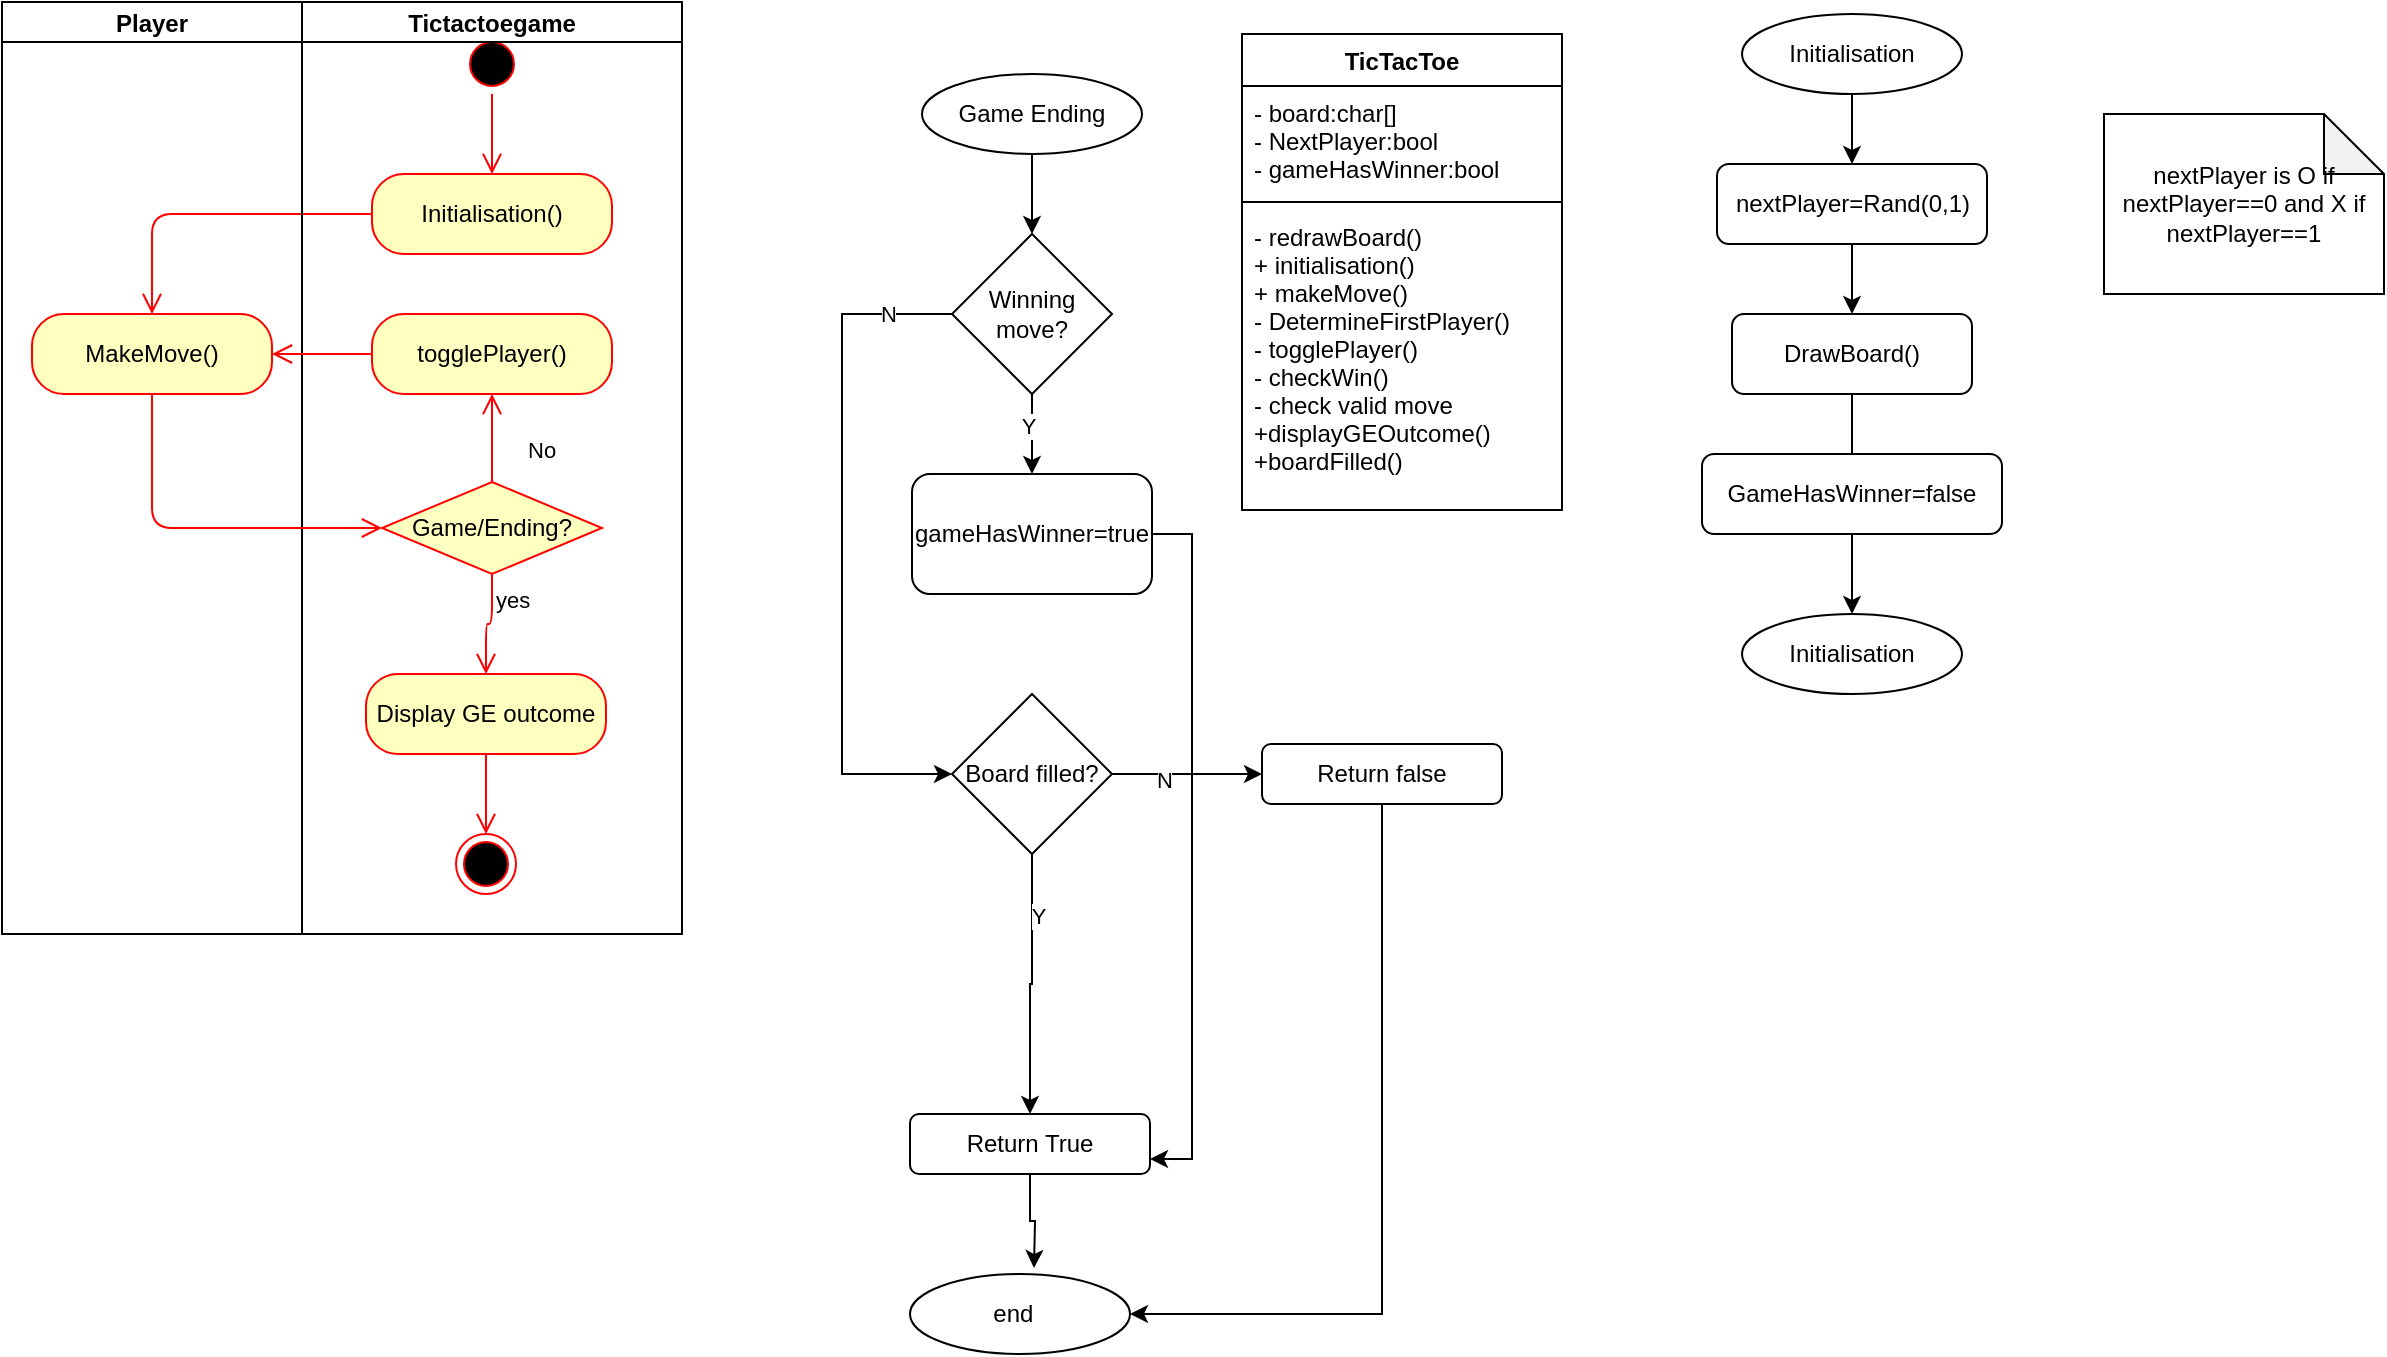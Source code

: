 <mxfile version="13.1.8" type="device"><diagram id="v5p7-VNO4W9mRX8oZgQl" name="Page-1"><mxGraphModel dx="786" dy="465" grid="1" gridSize="10" guides="1" tooltips="1" connect="1" arrows="1" fold="1" page="1" pageScale="1" pageWidth="827" pageHeight="1169" math="0" shadow="0"><root><mxCell id="0"/><mxCell id="1" parent="0"/><mxCell id="NgTid01OKqmZTey3ilRn-6" value="" style="ellipse;html=1;shape=startState;fillColor=#000000;strokeColor=#ff0000;" parent="1" vertex="1"><mxGeometry x="350" y="100" width="30" height="30" as="geometry"/></mxCell><mxCell id="NgTid01OKqmZTey3ilRn-7" value="" style="edgeStyle=orthogonalEdgeStyle;html=1;verticalAlign=bottom;endArrow=open;endSize=8;strokeColor=#ff0000;entryX=0.5;entryY=0;entryDx=0;entryDy=0;" parent="1" source="NgTid01OKqmZTey3ilRn-6" target="NgTid01OKqmZTey3ilRn-9" edge="1"><mxGeometry relative="1" as="geometry"><mxPoint x="365" y="190" as="targetPoint"/><Array as="points"/></mxGeometry></mxCell><mxCell id="NgTid01OKqmZTey3ilRn-10" value="" style="edgeStyle=orthogonalEdgeStyle;html=1;verticalAlign=bottom;endArrow=open;endSize=8;strokeColor=#ff0000;" parent="1" source="NgTid01OKqmZTey3ilRn-9" target="NgTid01OKqmZTey3ilRn-13" edge="1"><mxGeometry relative="1" as="geometry"><mxPoint x="365" y="290" as="targetPoint"/></mxGeometry></mxCell><mxCell id="NgTid01OKqmZTey3ilRn-11" value="Player" style="swimlane;startSize=20;" parent="1" vertex="1"><mxGeometry x="120" y="84" width="150" height="466" as="geometry"/></mxCell><mxCell id="NgTid01OKqmZTey3ilRn-13" value="MakeMove()" style="rounded=1;whiteSpace=wrap;html=1;arcSize=40;fontColor=#000000;fillColor=#ffffc0;strokeColor=#ff0000;" parent="NgTid01OKqmZTey3ilRn-11" vertex="1"><mxGeometry x="15" y="156" width="120" height="40" as="geometry"/></mxCell><mxCell id="NgTid01OKqmZTey3ilRn-12" value="Tictactoegame" style="swimlane;startSize=20;" parent="1" vertex="1"><mxGeometry x="270" y="84" width="190" height="466" as="geometry"/></mxCell><mxCell id="NgTid01OKqmZTey3ilRn-5" value="" style="ellipse;html=1;shape=endState;fillColor=#000000;strokeColor=#ff0000;" parent="NgTid01OKqmZTey3ilRn-12" vertex="1"><mxGeometry x="77" y="416" width="30" height="30" as="geometry"/></mxCell><mxCell id="NgTid01OKqmZTey3ilRn-17" value="Game/Ending?" style="rhombus;whiteSpace=wrap;html=1;fillColor=#ffffc0;strokeColor=#ff0000;" parent="NgTid01OKqmZTey3ilRn-12" vertex="1"><mxGeometry x="40" y="240" width="110" height="46" as="geometry"/></mxCell><mxCell id="NgTid01OKqmZTey3ilRn-19" value="yes" style="edgeStyle=orthogonalEdgeStyle;html=1;align=left;verticalAlign=top;endArrow=open;endSize=8;strokeColor=#ff0000;entryX=0.5;entryY=0;entryDx=0;entryDy=0;" parent="NgTid01OKqmZTey3ilRn-12" source="NgTid01OKqmZTey3ilRn-17" target="NgTid01OKqmZTey3ilRn-20" edge="1"><mxGeometry x="-1" relative="1" as="geometry"><mxPoint x="93" y="316" as="targetPoint"/></mxGeometry></mxCell><mxCell id="NgTid01OKqmZTey3ilRn-20" value="Display GE outcome" style="rounded=1;whiteSpace=wrap;html=1;arcSize=40;fontColor=#000000;fillColor=#ffffc0;strokeColor=#ff0000;" parent="NgTid01OKqmZTey3ilRn-12" vertex="1"><mxGeometry x="32" y="336" width="120" height="40" as="geometry"/></mxCell><mxCell id="NgTid01OKqmZTey3ilRn-21" value="" style="edgeStyle=orthogonalEdgeStyle;html=1;verticalAlign=bottom;endArrow=open;endSize=8;strokeColor=#ff0000;" parent="NgTid01OKqmZTey3ilRn-12" source="NgTid01OKqmZTey3ilRn-20" edge="1"><mxGeometry relative="1" as="geometry"><mxPoint x="92" y="416" as="targetPoint"/></mxGeometry></mxCell><mxCell id="NgTid01OKqmZTey3ilRn-22" value="togglePlayer()" style="rounded=1;whiteSpace=wrap;html=1;arcSize=40;fontColor=#000000;fillColor=#ffffc0;strokeColor=#ff0000;" parent="NgTid01OKqmZTey3ilRn-12" vertex="1"><mxGeometry x="35" y="156" width="120" height="40" as="geometry"/></mxCell><mxCell id="NgTid01OKqmZTey3ilRn-24" value="No" style="edgeStyle=orthogonalEdgeStyle;html=1;align=left;verticalAlign=top;endArrow=open;endSize=8;strokeColor=#ff0000;exitX=0.5;exitY=0;exitDx=0;exitDy=0;entryX=0.5;entryY=1;entryDx=0;entryDy=0;" parent="NgTid01OKqmZTey3ilRn-12" source="NgTid01OKqmZTey3ilRn-17" target="NgTid01OKqmZTey3ilRn-22" edge="1"><mxGeometry x="0.333" y="-15" relative="1" as="geometry"><mxPoint x="94.5" y="206" as="targetPoint"/><mxPoint x="94.5" y="236" as="sourcePoint"/><mxPoint x="1" as="offset"/></mxGeometry></mxCell><mxCell id="NgTid01OKqmZTey3ilRn-9" value="Initialisation()" style="rounded=1;whiteSpace=wrap;html=1;arcSize=40;fontColor=#000000;fillColor=#ffffc0;strokeColor=#ff0000;" parent="NgTid01OKqmZTey3ilRn-12" vertex="1"><mxGeometry x="35" y="86" width="120" height="40" as="geometry"/></mxCell><mxCell id="NgTid01OKqmZTey3ilRn-29" value="" style="edgeStyle=orthogonalEdgeStyle;html=1;align=left;verticalAlign=top;endArrow=open;endSize=8;strokeColor=#ff0000;entryX=0;entryY=0.5;entryDx=0;entryDy=0;exitX=0.5;exitY=1;exitDx=0;exitDy=0;" parent="1" source="NgTid01OKqmZTey3ilRn-13" target="NgTid01OKqmZTey3ilRn-17" edge="1"><mxGeometry x="0.333" y="-15" relative="1" as="geometry"><mxPoint x="220" y="324" as="targetPoint"/><mxPoint x="220" y="354" as="sourcePoint"/><mxPoint x="1" as="offset"/></mxGeometry></mxCell><mxCell id="NgTid01OKqmZTey3ilRn-31" value="" style="edgeStyle=orthogonalEdgeStyle;html=1;verticalAlign=bottom;endArrow=open;endSize=8;strokeColor=#ff0000;entryX=1;entryY=0.5;entryDx=0;entryDy=0;" parent="1" source="NgTid01OKqmZTey3ilRn-22" target="NgTid01OKqmZTey3ilRn-13" edge="1"><mxGeometry relative="1" as="geometry"><mxPoint x="480" y="324" as="targetPoint"/><mxPoint x="480" y="264" as="sourcePoint"/></mxGeometry></mxCell><mxCell id="NgTid01OKqmZTey3ilRn-37" style="edgeStyle=orthogonalEdgeStyle;rounded=0;orthogonalLoop=1;jettySize=auto;html=1;exitX=0.5;exitY=1;exitDx=0;exitDy=0;entryX=0.5;entryY=0;entryDx=0;entryDy=0;" parent="1" source="NgTid01OKqmZTey3ilRn-33" target="NgTid01OKqmZTey3ilRn-34" edge="1"><mxGeometry relative="1" as="geometry"/></mxCell><mxCell id="NgTid01OKqmZTey3ilRn-33" value="Game Ending" style="ellipse;whiteSpace=wrap;html=1;" parent="1" vertex="1"><mxGeometry x="580" y="120" width="110" height="40" as="geometry"/></mxCell><mxCell id="NgTid01OKqmZTey3ilRn-38" style="edgeStyle=orthogonalEdgeStyle;rounded=0;orthogonalLoop=1;jettySize=auto;html=1;exitX=0.5;exitY=1;exitDx=0;exitDy=0;entryX=0.5;entryY=0;entryDx=0;entryDy=0;" parent="1" source="NgTid01OKqmZTey3ilRn-34" target="NgTid01OKqmZTey3ilRn-35" edge="1"><mxGeometry relative="1" as="geometry"/></mxCell><mxCell id="NgTid01OKqmZTey3ilRn-67" value="Y" style="edgeLabel;html=1;align=center;verticalAlign=middle;resizable=0;points=[];" parent="NgTid01OKqmZTey3ilRn-38" vertex="1" connectable="0"><mxGeometry x="-0.2" y="-2" relative="1" as="geometry"><mxPoint as="offset"/></mxGeometry></mxCell><mxCell id="NgTid01OKqmZTey3ilRn-46" style="edgeStyle=orthogonalEdgeStyle;rounded=0;orthogonalLoop=1;jettySize=auto;html=1;entryX=0;entryY=0.5;entryDx=0;entryDy=0;" parent="1" source="NgTid01OKqmZTey3ilRn-34" target="NgTid01OKqmZTey3ilRn-36" edge="1"><mxGeometry relative="1" as="geometry"><Array as="points"><mxPoint x="540" y="240"/><mxPoint x="540" y="470"/></Array></mxGeometry></mxCell><mxCell id="NgTid01OKqmZTey3ilRn-66" value="N" style="edgeLabel;html=1;align=center;verticalAlign=middle;resizable=0;points=[];" parent="NgTid01OKqmZTey3ilRn-46" vertex="1" connectable="0"><mxGeometry x="-0.809" relative="1" as="geometry"><mxPoint as="offset"/></mxGeometry></mxCell><mxCell id="NgTid01OKqmZTey3ilRn-34" value="Winning move?" style="rhombus;whiteSpace=wrap;html=1;" parent="1" vertex="1"><mxGeometry x="595" y="200" width="80" height="80" as="geometry"/></mxCell><mxCell id="NgTid01OKqmZTey3ilRn-47" style="edgeStyle=orthogonalEdgeStyle;rounded=0;orthogonalLoop=1;jettySize=auto;html=1;exitX=1;exitY=0.5;exitDx=0;exitDy=0;entryX=1;entryY=0.75;entryDx=0;entryDy=0;" parent="1" source="NgTid01OKqmZTey3ilRn-35" target="NgTid01OKqmZTey3ilRn-44" edge="1"><mxGeometry relative="1" as="geometry"/></mxCell><mxCell id="NgTid01OKqmZTey3ilRn-35" value="gameHasWinner=true" style="rounded=1;whiteSpace=wrap;html=1;" parent="1" vertex="1"><mxGeometry x="575" y="320" width="120" height="60" as="geometry"/></mxCell><mxCell id="NgTid01OKqmZTey3ilRn-48" style="edgeStyle=orthogonalEdgeStyle;rounded=0;orthogonalLoop=1;jettySize=auto;html=1;exitX=1;exitY=0.5;exitDx=0;exitDy=0;entryX=0;entryY=0.5;entryDx=0;entryDy=0;" parent="1" source="NgTid01OKqmZTey3ilRn-36" target="NgTid01OKqmZTey3ilRn-45" edge="1"><mxGeometry relative="1" as="geometry"/></mxCell><mxCell id="ESm5xy6e104J_dJp5mYs-2" value="N" style="edgeLabel;html=1;align=center;verticalAlign=middle;resizable=0;points=[];" vertex="1" connectable="0" parent="NgTid01OKqmZTey3ilRn-48"><mxGeometry x="-0.307" y="-3" relative="1" as="geometry"><mxPoint as="offset"/></mxGeometry></mxCell><mxCell id="NgTid01OKqmZTey3ilRn-74" style="edgeStyle=orthogonalEdgeStyle;rounded=0;orthogonalLoop=1;jettySize=auto;html=1;exitX=0.5;exitY=1;exitDx=0;exitDy=0;entryX=0.5;entryY=0;entryDx=0;entryDy=0;" parent="1" source="NgTid01OKqmZTey3ilRn-36" target="NgTid01OKqmZTey3ilRn-44" edge="1"><mxGeometry relative="1" as="geometry"/></mxCell><mxCell id="ESm5xy6e104J_dJp5mYs-1" value="Y" style="edgeLabel;html=1;align=center;verticalAlign=middle;resizable=0;points=[];" vertex="1" connectable="0" parent="NgTid01OKqmZTey3ilRn-74"><mxGeometry x="-0.527" y="3" relative="1" as="geometry"><mxPoint as="offset"/></mxGeometry></mxCell><mxCell id="NgTid01OKqmZTey3ilRn-36" value="Board filled?" style="rhombus;whiteSpace=wrap;html=1;" parent="1" vertex="1"><mxGeometry x="595" y="430" width="80" height="80" as="geometry"/></mxCell><mxCell id="NgTid01OKqmZTey3ilRn-42" value="end &amp;nbsp;" style="ellipse;whiteSpace=wrap;html=1;" parent="1" vertex="1"><mxGeometry x="574" y="720" width="110" height="40" as="geometry"/></mxCell><mxCell id="NgTid01OKqmZTey3ilRn-51" style="edgeStyle=orthogonalEdgeStyle;rounded=0;orthogonalLoop=1;jettySize=auto;html=1;exitX=0.5;exitY=1;exitDx=0;exitDy=0;" parent="1" source="NgTid01OKqmZTey3ilRn-44" edge="1"><mxGeometry relative="1" as="geometry"><mxPoint x="636" y="717" as="targetPoint"/></mxGeometry></mxCell><mxCell id="NgTid01OKqmZTey3ilRn-44" value="Return True" style="rounded=1;whiteSpace=wrap;html=1;" parent="1" vertex="1"><mxGeometry x="574" y="640" width="120" height="30" as="geometry"/></mxCell><mxCell id="NgTid01OKqmZTey3ilRn-49" style="edgeStyle=orthogonalEdgeStyle;rounded=0;orthogonalLoop=1;jettySize=auto;html=1;exitX=0.5;exitY=1;exitDx=0;exitDy=0;entryX=1;entryY=0.5;entryDx=0;entryDy=0;" parent="1" source="NgTid01OKqmZTey3ilRn-45" target="NgTid01OKqmZTey3ilRn-42" edge="1"><mxGeometry relative="1" as="geometry"/></mxCell><mxCell id="NgTid01OKqmZTey3ilRn-45" value="Return false" style="rounded=1;whiteSpace=wrap;html=1;" parent="1" vertex="1"><mxGeometry x="750" y="455" width="120" height="30" as="geometry"/></mxCell><mxCell id="NgTid01OKqmZTey3ilRn-62" style="edgeStyle=orthogonalEdgeStyle;rounded=0;orthogonalLoop=1;jettySize=auto;html=1;exitX=0.5;exitY=1;exitDx=0;exitDy=0;entryX=0.5;entryY=0;entryDx=0;entryDy=0;" parent="1" source="NgTid01OKqmZTey3ilRn-53" target="NgTid01OKqmZTey3ilRn-55" edge="1"><mxGeometry relative="1" as="geometry"/></mxCell><mxCell id="NgTid01OKqmZTey3ilRn-53" value="Initialisation" style="ellipse;whiteSpace=wrap;html=1;" parent="1" vertex="1"><mxGeometry x="990" y="90" width="110" height="40" as="geometry"/></mxCell><mxCell id="NgTid01OKqmZTey3ilRn-65" style="edgeStyle=orthogonalEdgeStyle;rounded=0;orthogonalLoop=1;jettySize=auto;html=1;exitX=0.5;exitY=1;exitDx=0;exitDy=0;" parent="1" source="NgTid01OKqmZTey3ilRn-54" target="NgTid01OKqmZTey3ilRn-64" edge="1"><mxGeometry relative="1" as="geometry"/></mxCell><mxCell id="NgTid01OKqmZTey3ilRn-54" value="DrawBoard()" style="rounded=1;whiteSpace=wrap;html=1;" parent="1" vertex="1"><mxGeometry x="985" y="240" width="120" height="40" as="geometry"/></mxCell><mxCell id="NgTid01OKqmZTey3ilRn-63" style="edgeStyle=orthogonalEdgeStyle;rounded=0;orthogonalLoop=1;jettySize=auto;html=1;exitX=0.5;exitY=1;exitDx=0;exitDy=0;entryX=0.5;entryY=0;entryDx=0;entryDy=0;" parent="1" source="NgTid01OKqmZTey3ilRn-55" target="NgTid01OKqmZTey3ilRn-54" edge="1"><mxGeometry relative="1" as="geometry"/></mxCell><mxCell id="NgTid01OKqmZTey3ilRn-55" value="nextPlayer=Rand(0,1)" style="rounded=1;whiteSpace=wrap;html=1;" parent="1" vertex="1"><mxGeometry x="977.5" y="165" width="135" height="40" as="geometry"/></mxCell><mxCell id="NgTid01OKqmZTey3ilRn-59" value="nextPlayer is O if nextPlayer==0 and X if nextPlayer==1" style="shape=note;whiteSpace=wrap;html=1;backgroundOutline=1;darkOpacity=0.05;" parent="1" vertex="1"><mxGeometry x="1171" y="140" width="140" height="90" as="geometry"/></mxCell><mxCell id="NgTid01OKqmZTey3ilRn-64" value="Initialisation" style="ellipse;whiteSpace=wrap;html=1;" parent="1" vertex="1"><mxGeometry x="990" y="390" width="110" height="40" as="geometry"/></mxCell><mxCell id="NgTid01OKqmZTey3ilRn-1" value="TicTacToe" style="swimlane;fontStyle=1;align=center;verticalAlign=top;childLayout=stackLayout;horizontal=1;startSize=26;horizontalStack=0;resizeParent=1;resizeParentMax=0;resizeLast=0;collapsible=1;marginBottom=0;" parent="1" vertex="1"><mxGeometry x="740" y="100" width="160" height="238" as="geometry"/></mxCell><mxCell id="NgTid01OKqmZTey3ilRn-2" value="- board:char[] &#10;- NextPlayer:bool&#10;- gameHasWinner:bool" style="text;strokeColor=none;fillColor=none;align=left;verticalAlign=top;spacingLeft=4;spacingRight=4;overflow=hidden;rotatable=0;points=[[0,0.5],[1,0.5]];portConstraint=eastwest;" parent="NgTid01OKqmZTey3ilRn-1" vertex="1"><mxGeometry y="26" width="160" height="54" as="geometry"/></mxCell><mxCell id="NgTid01OKqmZTey3ilRn-3" value="" style="line;strokeWidth=1;fillColor=none;align=left;verticalAlign=middle;spacingTop=-1;spacingLeft=3;spacingRight=3;rotatable=0;labelPosition=right;points=[];portConstraint=eastwest;" parent="NgTid01OKqmZTey3ilRn-1" vertex="1"><mxGeometry y="80" width="160" height="8" as="geometry"/></mxCell><mxCell id="NgTid01OKqmZTey3ilRn-4" value="- redrawBoard()&#10;+ initialisation()&#10;+ makeMove()&#10;- DetermineFirstPlayer()&#10;- togglePlayer()&#10;- checkWin()&#10;- check valid move&#10;+displayGEOutcome()&#10;+boardFilled()" style="text;strokeColor=none;fillColor=none;align=left;verticalAlign=top;spacingLeft=4;spacingRight=4;overflow=hidden;rotatable=0;points=[[0,0.5],[1,0.5]];portConstraint=eastwest;" parent="NgTid01OKqmZTey3ilRn-1" vertex="1"><mxGeometry y="88" width="160" height="150" as="geometry"/></mxCell><mxCell id="ESm5xy6e104J_dJp5mYs-3" value="GameHasWinner=false" style="rounded=1;whiteSpace=wrap;html=1;" vertex="1" parent="1"><mxGeometry x="970" y="310" width="150" height="40" as="geometry"/></mxCell></root></mxGraphModel></diagram></mxfile>